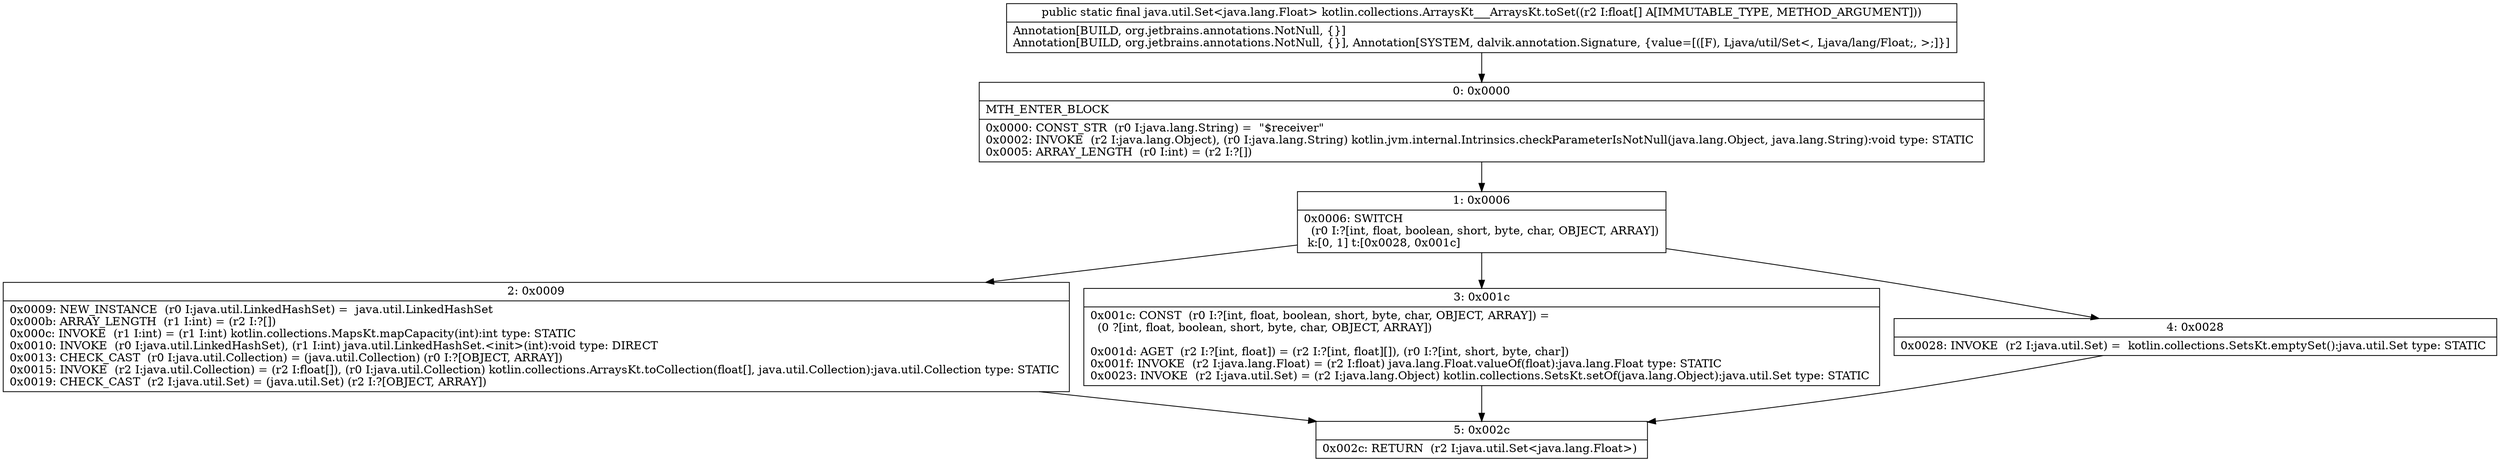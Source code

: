 digraph "CFG forkotlin.collections.ArraysKt___ArraysKt.toSet([F)Ljava\/util\/Set;" {
Node_0 [shape=record,label="{0\:\ 0x0000|MTH_ENTER_BLOCK\l|0x0000: CONST_STR  (r0 I:java.lang.String) =  \"$receiver\" \l0x0002: INVOKE  (r2 I:java.lang.Object), (r0 I:java.lang.String) kotlin.jvm.internal.Intrinsics.checkParameterIsNotNull(java.lang.Object, java.lang.String):void type: STATIC \l0x0005: ARRAY_LENGTH  (r0 I:int) = (r2 I:?[]) \l}"];
Node_1 [shape=record,label="{1\:\ 0x0006|0x0006: SWITCH  \l  (r0 I:?[int, float, boolean, short, byte, char, OBJECT, ARRAY])\l k:[0, 1] t:[0x0028, 0x001c] \l}"];
Node_2 [shape=record,label="{2\:\ 0x0009|0x0009: NEW_INSTANCE  (r0 I:java.util.LinkedHashSet) =  java.util.LinkedHashSet \l0x000b: ARRAY_LENGTH  (r1 I:int) = (r2 I:?[]) \l0x000c: INVOKE  (r1 I:int) = (r1 I:int) kotlin.collections.MapsKt.mapCapacity(int):int type: STATIC \l0x0010: INVOKE  (r0 I:java.util.LinkedHashSet), (r1 I:int) java.util.LinkedHashSet.\<init\>(int):void type: DIRECT \l0x0013: CHECK_CAST  (r0 I:java.util.Collection) = (java.util.Collection) (r0 I:?[OBJECT, ARRAY]) \l0x0015: INVOKE  (r2 I:java.util.Collection) = (r2 I:float[]), (r0 I:java.util.Collection) kotlin.collections.ArraysKt.toCollection(float[], java.util.Collection):java.util.Collection type: STATIC \l0x0019: CHECK_CAST  (r2 I:java.util.Set) = (java.util.Set) (r2 I:?[OBJECT, ARRAY]) \l}"];
Node_3 [shape=record,label="{3\:\ 0x001c|0x001c: CONST  (r0 I:?[int, float, boolean, short, byte, char, OBJECT, ARRAY]) = \l  (0 ?[int, float, boolean, short, byte, char, OBJECT, ARRAY])\l \l0x001d: AGET  (r2 I:?[int, float]) = (r2 I:?[int, float][]), (r0 I:?[int, short, byte, char]) \l0x001f: INVOKE  (r2 I:java.lang.Float) = (r2 I:float) java.lang.Float.valueOf(float):java.lang.Float type: STATIC \l0x0023: INVOKE  (r2 I:java.util.Set) = (r2 I:java.lang.Object) kotlin.collections.SetsKt.setOf(java.lang.Object):java.util.Set type: STATIC \l}"];
Node_4 [shape=record,label="{4\:\ 0x0028|0x0028: INVOKE  (r2 I:java.util.Set) =  kotlin.collections.SetsKt.emptySet():java.util.Set type: STATIC \l}"];
Node_5 [shape=record,label="{5\:\ 0x002c|0x002c: RETURN  (r2 I:java.util.Set\<java.lang.Float\>) \l}"];
MethodNode[shape=record,label="{public static final java.util.Set\<java.lang.Float\> kotlin.collections.ArraysKt___ArraysKt.toSet((r2 I:float[] A[IMMUTABLE_TYPE, METHOD_ARGUMENT]))  | Annotation[BUILD, org.jetbrains.annotations.NotNull, \{\}]\lAnnotation[BUILD, org.jetbrains.annotations.NotNull, \{\}], Annotation[SYSTEM, dalvik.annotation.Signature, \{value=[([F), Ljava\/util\/Set\<, Ljava\/lang\/Float;, \>;]\}]\l}"];
MethodNode -> Node_0;
Node_0 -> Node_1;
Node_1 -> Node_2;
Node_1 -> Node_3;
Node_1 -> Node_4;
Node_2 -> Node_5;
Node_3 -> Node_5;
Node_4 -> Node_5;
}

